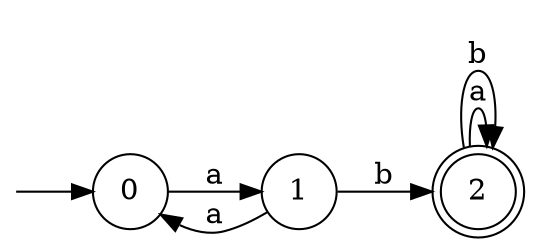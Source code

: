 digraph finite_state_machine {
    rankdir=LR;
    node[shape=point, color=white, fontcolor=white]; start;
    node[shape=doublecircle, color=black, fontcolor=black]; 2;
    node[shape=circle]; 0;
    start -> 0;
    0 -> 1 [label="a"];
    1 -> 2 [label="b"];
    2 -> 2 [label="a"];
    2 -> 2 [label="b"];
    1 -> 0 [label="a"];
}
